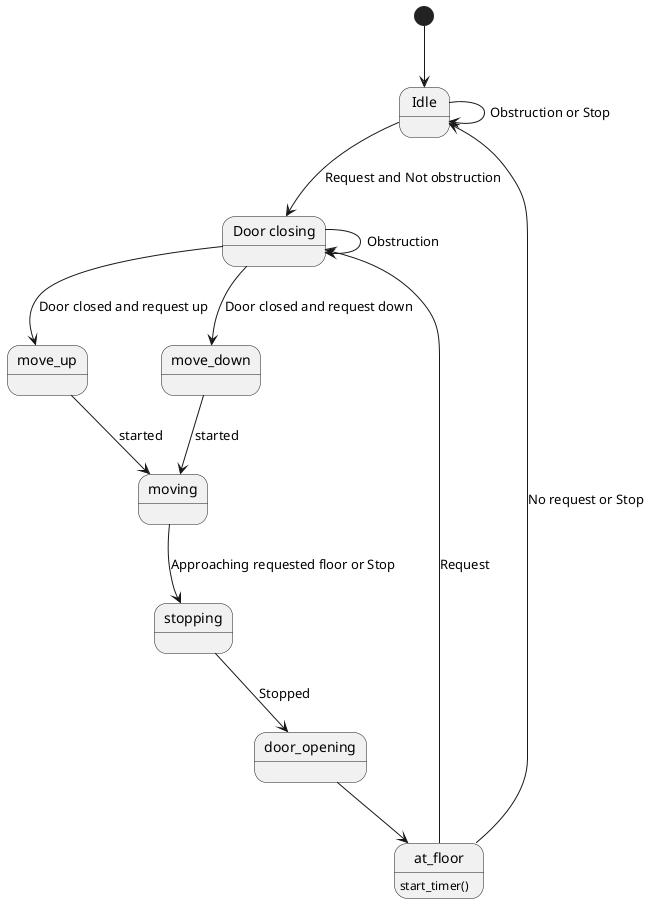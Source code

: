@startuml
[*] --> Idle

state "Door closing" as close{
}

Idle --> close : Request and Not obstruction
Idle --> Idle : Obstruction or Stop

close --> move_up : Door closed and request up
close --> move_down : Door closed and request down
close --> close : Obstruction

move_down --> moving : started
move_up --> moving : started

moving --> stopping : Approaching requested floor or Stop

stopping --> door_opening : Stopped

door_opening --> at_floor

at_floor : start_timer()

at_floor --> Idle : No request or Stop
at_floor --> close : Request
@enduml